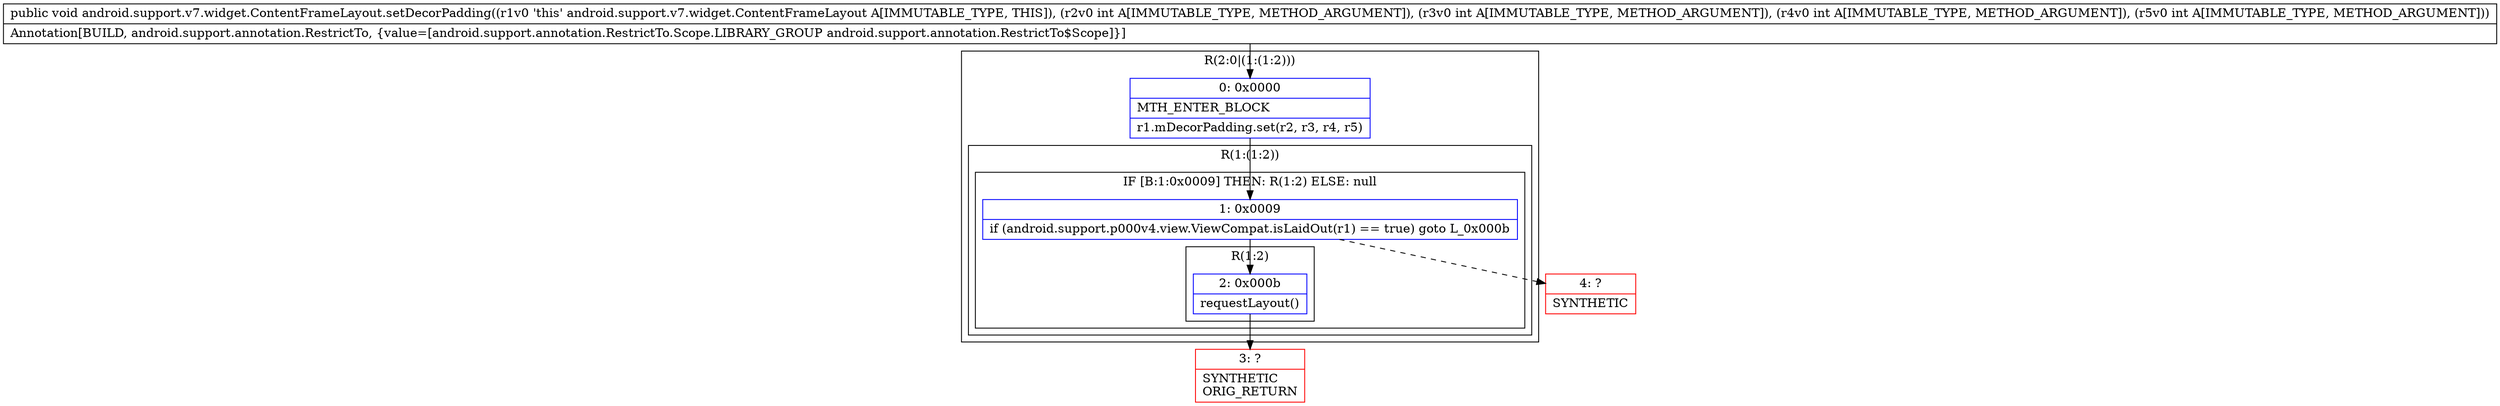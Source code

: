 digraph "CFG forandroid.support.v7.widget.ContentFrameLayout.setDecorPadding(IIII)V" {
subgraph cluster_Region_920534598 {
label = "R(2:0|(1:(1:2)))";
node [shape=record,color=blue];
Node_0 [shape=record,label="{0\:\ 0x0000|MTH_ENTER_BLOCK\l|r1.mDecorPadding.set(r2, r3, r4, r5)\l}"];
subgraph cluster_Region_1953354432 {
label = "R(1:(1:2))";
node [shape=record,color=blue];
subgraph cluster_IfRegion_937141282 {
label = "IF [B:1:0x0009] THEN: R(1:2) ELSE: null";
node [shape=record,color=blue];
Node_1 [shape=record,label="{1\:\ 0x0009|if (android.support.p000v4.view.ViewCompat.isLaidOut(r1) == true) goto L_0x000b\l}"];
subgraph cluster_Region_1522259108 {
label = "R(1:2)";
node [shape=record,color=blue];
Node_2 [shape=record,label="{2\:\ 0x000b|requestLayout()\l}"];
}
}
}
}
Node_3 [shape=record,color=red,label="{3\:\ ?|SYNTHETIC\lORIG_RETURN\l}"];
Node_4 [shape=record,color=red,label="{4\:\ ?|SYNTHETIC\l}"];
MethodNode[shape=record,label="{public void android.support.v7.widget.ContentFrameLayout.setDecorPadding((r1v0 'this' android.support.v7.widget.ContentFrameLayout A[IMMUTABLE_TYPE, THIS]), (r2v0 int A[IMMUTABLE_TYPE, METHOD_ARGUMENT]), (r3v0 int A[IMMUTABLE_TYPE, METHOD_ARGUMENT]), (r4v0 int A[IMMUTABLE_TYPE, METHOD_ARGUMENT]), (r5v0 int A[IMMUTABLE_TYPE, METHOD_ARGUMENT]))  | Annotation[BUILD, android.support.annotation.RestrictTo, \{value=[android.support.annotation.RestrictTo.Scope.LIBRARY_GROUP android.support.annotation.RestrictTo$Scope]\}]\l}"];
MethodNode -> Node_0;
Node_0 -> Node_1;
Node_1 -> Node_2;
Node_1 -> Node_4[style=dashed];
Node_2 -> Node_3;
}

